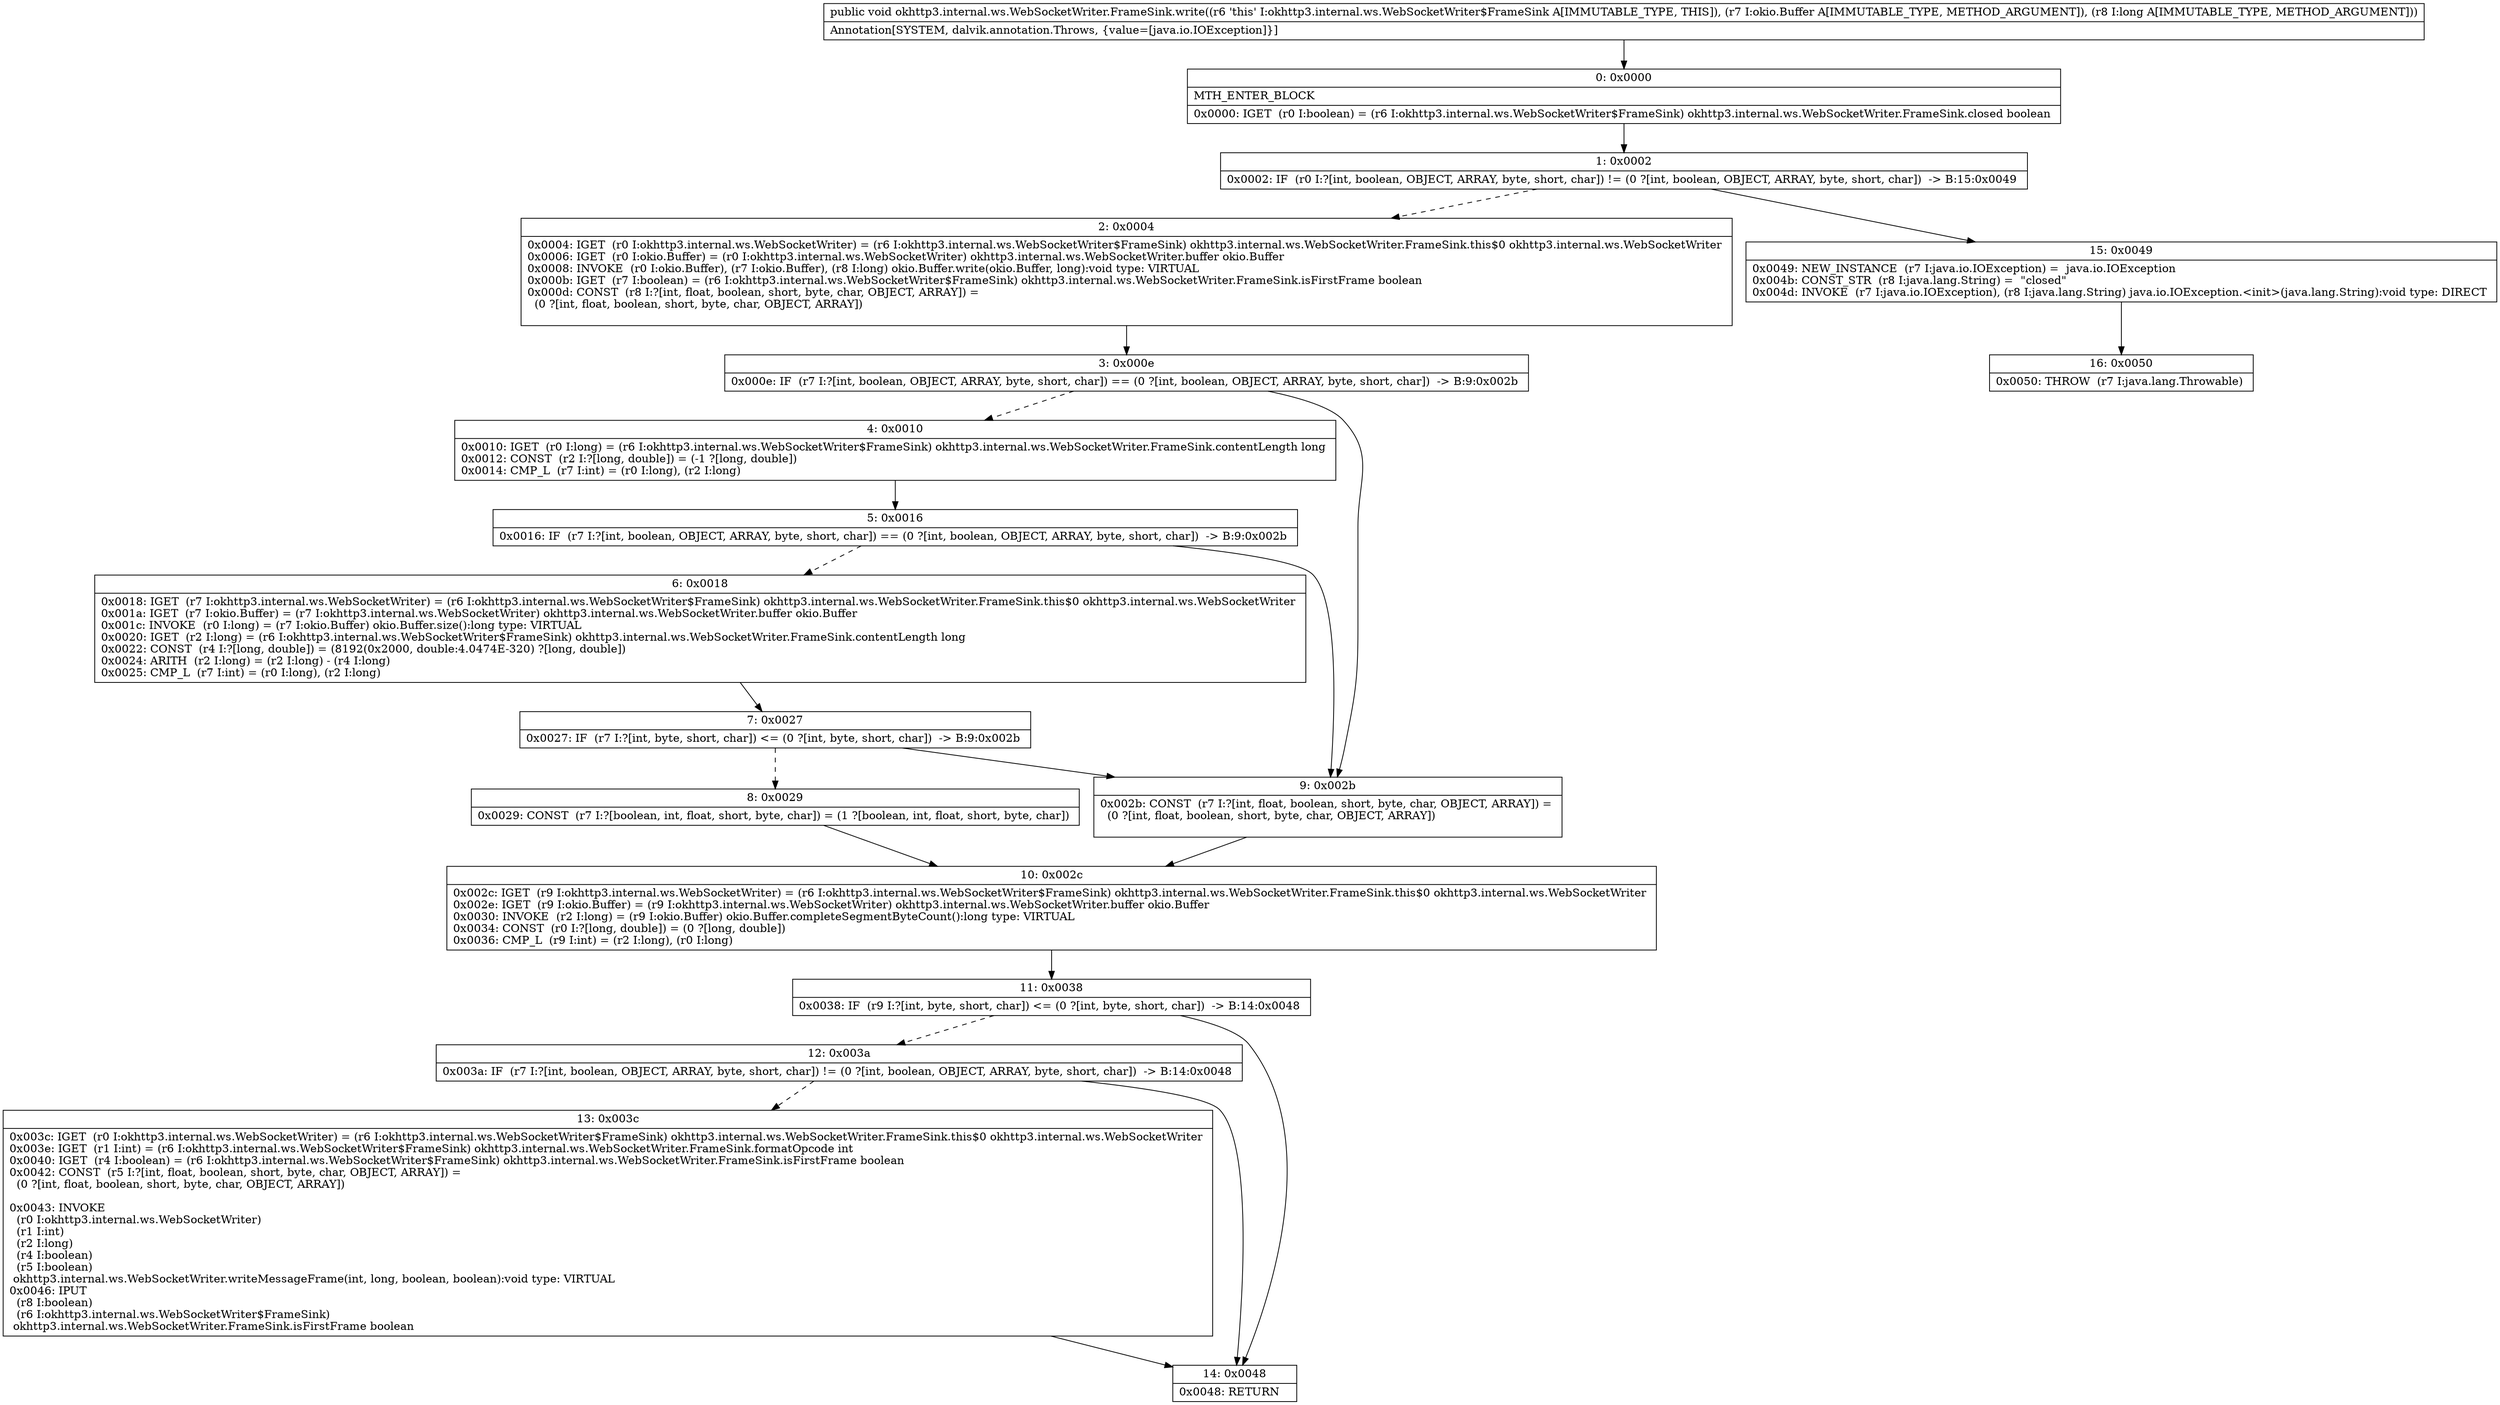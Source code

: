 digraph "CFG forokhttp3.internal.ws.WebSocketWriter.FrameSink.write(Lokio\/Buffer;J)V" {
Node_0 [shape=record,label="{0\:\ 0x0000|MTH_ENTER_BLOCK\l|0x0000: IGET  (r0 I:boolean) = (r6 I:okhttp3.internal.ws.WebSocketWriter$FrameSink) okhttp3.internal.ws.WebSocketWriter.FrameSink.closed boolean \l}"];
Node_1 [shape=record,label="{1\:\ 0x0002|0x0002: IF  (r0 I:?[int, boolean, OBJECT, ARRAY, byte, short, char]) != (0 ?[int, boolean, OBJECT, ARRAY, byte, short, char])  \-\> B:15:0x0049 \l}"];
Node_2 [shape=record,label="{2\:\ 0x0004|0x0004: IGET  (r0 I:okhttp3.internal.ws.WebSocketWriter) = (r6 I:okhttp3.internal.ws.WebSocketWriter$FrameSink) okhttp3.internal.ws.WebSocketWriter.FrameSink.this$0 okhttp3.internal.ws.WebSocketWriter \l0x0006: IGET  (r0 I:okio.Buffer) = (r0 I:okhttp3.internal.ws.WebSocketWriter) okhttp3.internal.ws.WebSocketWriter.buffer okio.Buffer \l0x0008: INVOKE  (r0 I:okio.Buffer), (r7 I:okio.Buffer), (r8 I:long) okio.Buffer.write(okio.Buffer, long):void type: VIRTUAL \l0x000b: IGET  (r7 I:boolean) = (r6 I:okhttp3.internal.ws.WebSocketWriter$FrameSink) okhttp3.internal.ws.WebSocketWriter.FrameSink.isFirstFrame boolean \l0x000d: CONST  (r8 I:?[int, float, boolean, short, byte, char, OBJECT, ARRAY]) = \l  (0 ?[int, float, boolean, short, byte, char, OBJECT, ARRAY])\l \l}"];
Node_3 [shape=record,label="{3\:\ 0x000e|0x000e: IF  (r7 I:?[int, boolean, OBJECT, ARRAY, byte, short, char]) == (0 ?[int, boolean, OBJECT, ARRAY, byte, short, char])  \-\> B:9:0x002b \l}"];
Node_4 [shape=record,label="{4\:\ 0x0010|0x0010: IGET  (r0 I:long) = (r6 I:okhttp3.internal.ws.WebSocketWriter$FrameSink) okhttp3.internal.ws.WebSocketWriter.FrameSink.contentLength long \l0x0012: CONST  (r2 I:?[long, double]) = (\-1 ?[long, double]) \l0x0014: CMP_L  (r7 I:int) = (r0 I:long), (r2 I:long) \l}"];
Node_5 [shape=record,label="{5\:\ 0x0016|0x0016: IF  (r7 I:?[int, boolean, OBJECT, ARRAY, byte, short, char]) == (0 ?[int, boolean, OBJECT, ARRAY, byte, short, char])  \-\> B:9:0x002b \l}"];
Node_6 [shape=record,label="{6\:\ 0x0018|0x0018: IGET  (r7 I:okhttp3.internal.ws.WebSocketWriter) = (r6 I:okhttp3.internal.ws.WebSocketWriter$FrameSink) okhttp3.internal.ws.WebSocketWriter.FrameSink.this$0 okhttp3.internal.ws.WebSocketWriter \l0x001a: IGET  (r7 I:okio.Buffer) = (r7 I:okhttp3.internal.ws.WebSocketWriter) okhttp3.internal.ws.WebSocketWriter.buffer okio.Buffer \l0x001c: INVOKE  (r0 I:long) = (r7 I:okio.Buffer) okio.Buffer.size():long type: VIRTUAL \l0x0020: IGET  (r2 I:long) = (r6 I:okhttp3.internal.ws.WebSocketWriter$FrameSink) okhttp3.internal.ws.WebSocketWriter.FrameSink.contentLength long \l0x0022: CONST  (r4 I:?[long, double]) = (8192(0x2000, double:4.0474E\-320) ?[long, double]) \l0x0024: ARITH  (r2 I:long) = (r2 I:long) \- (r4 I:long) \l0x0025: CMP_L  (r7 I:int) = (r0 I:long), (r2 I:long) \l}"];
Node_7 [shape=record,label="{7\:\ 0x0027|0x0027: IF  (r7 I:?[int, byte, short, char]) \<= (0 ?[int, byte, short, char])  \-\> B:9:0x002b \l}"];
Node_8 [shape=record,label="{8\:\ 0x0029|0x0029: CONST  (r7 I:?[boolean, int, float, short, byte, char]) = (1 ?[boolean, int, float, short, byte, char]) \l}"];
Node_9 [shape=record,label="{9\:\ 0x002b|0x002b: CONST  (r7 I:?[int, float, boolean, short, byte, char, OBJECT, ARRAY]) = \l  (0 ?[int, float, boolean, short, byte, char, OBJECT, ARRAY])\l \l}"];
Node_10 [shape=record,label="{10\:\ 0x002c|0x002c: IGET  (r9 I:okhttp3.internal.ws.WebSocketWriter) = (r6 I:okhttp3.internal.ws.WebSocketWriter$FrameSink) okhttp3.internal.ws.WebSocketWriter.FrameSink.this$0 okhttp3.internal.ws.WebSocketWriter \l0x002e: IGET  (r9 I:okio.Buffer) = (r9 I:okhttp3.internal.ws.WebSocketWriter) okhttp3.internal.ws.WebSocketWriter.buffer okio.Buffer \l0x0030: INVOKE  (r2 I:long) = (r9 I:okio.Buffer) okio.Buffer.completeSegmentByteCount():long type: VIRTUAL \l0x0034: CONST  (r0 I:?[long, double]) = (0 ?[long, double]) \l0x0036: CMP_L  (r9 I:int) = (r2 I:long), (r0 I:long) \l}"];
Node_11 [shape=record,label="{11\:\ 0x0038|0x0038: IF  (r9 I:?[int, byte, short, char]) \<= (0 ?[int, byte, short, char])  \-\> B:14:0x0048 \l}"];
Node_12 [shape=record,label="{12\:\ 0x003a|0x003a: IF  (r7 I:?[int, boolean, OBJECT, ARRAY, byte, short, char]) != (0 ?[int, boolean, OBJECT, ARRAY, byte, short, char])  \-\> B:14:0x0048 \l}"];
Node_13 [shape=record,label="{13\:\ 0x003c|0x003c: IGET  (r0 I:okhttp3.internal.ws.WebSocketWriter) = (r6 I:okhttp3.internal.ws.WebSocketWriter$FrameSink) okhttp3.internal.ws.WebSocketWriter.FrameSink.this$0 okhttp3.internal.ws.WebSocketWriter \l0x003e: IGET  (r1 I:int) = (r6 I:okhttp3.internal.ws.WebSocketWriter$FrameSink) okhttp3.internal.ws.WebSocketWriter.FrameSink.formatOpcode int \l0x0040: IGET  (r4 I:boolean) = (r6 I:okhttp3.internal.ws.WebSocketWriter$FrameSink) okhttp3.internal.ws.WebSocketWriter.FrameSink.isFirstFrame boolean \l0x0042: CONST  (r5 I:?[int, float, boolean, short, byte, char, OBJECT, ARRAY]) = \l  (0 ?[int, float, boolean, short, byte, char, OBJECT, ARRAY])\l \l0x0043: INVOKE  \l  (r0 I:okhttp3.internal.ws.WebSocketWriter)\l  (r1 I:int)\l  (r2 I:long)\l  (r4 I:boolean)\l  (r5 I:boolean)\l okhttp3.internal.ws.WebSocketWriter.writeMessageFrame(int, long, boolean, boolean):void type: VIRTUAL \l0x0046: IPUT  \l  (r8 I:boolean)\l  (r6 I:okhttp3.internal.ws.WebSocketWriter$FrameSink)\l okhttp3.internal.ws.WebSocketWriter.FrameSink.isFirstFrame boolean \l}"];
Node_14 [shape=record,label="{14\:\ 0x0048|0x0048: RETURN   \l}"];
Node_15 [shape=record,label="{15\:\ 0x0049|0x0049: NEW_INSTANCE  (r7 I:java.io.IOException) =  java.io.IOException \l0x004b: CONST_STR  (r8 I:java.lang.String) =  \"closed\" \l0x004d: INVOKE  (r7 I:java.io.IOException), (r8 I:java.lang.String) java.io.IOException.\<init\>(java.lang.String):void type: DIRECT \l}"];
Node_16 [shape=record,label="{16\:\ 0x0050|0x0050: THROW  (r7 I:java.lang.Throwable) \l}"];
MethodNode[shape=record,label="{public void okhttp3.internal.ws.WebSocketWriter.FrameSink.write((r6 'this' I:okhttp3.internal.ws.WebSocketWriter$FrameSink A[IMMUTABLE_TYPE, THIS]), (r7 I:okio.Buffer A[IMMUTABLE_TYPE, METHOD_ARGUMENT]), (r8 I:long A[IMMUTABLE_TYPE, METHOD_ARGUMENT]))  | Annotation[SYSTEM, dalvik.annotation.Throws, \{value=[java.io.IOException]\}]\l}"];
MethodNode -> Node_0;
Node_0 -> Node_1;
Node_1 -> Node_2[style=dashed];
Node_1 -> Node_15;
Node_2 -> Node_3;
Node_3 -> Node_4[style=dashed];
Node_3 -> Node_9;
Node_4 -> Node_5;
Node_5 -> Node_6[style=dashed];
Node_5 -> Node_9;
Node_6 -> Node_7;
Node_7 -> Node_8[style=dashed];
Node_7 -> Node_9;
Node_8 -> Node_10;
Node_9 -> Node_10;
Node_10 -> Node_11;
Node_11 -> Node_12[style=dashed];
Node_11 -> Node_14;
Node_12 -> Node_13[style=dashed];
Node_12 -> Node_14;
Node_13 -> Node_14;
Node_15 -> Node_16;
}

